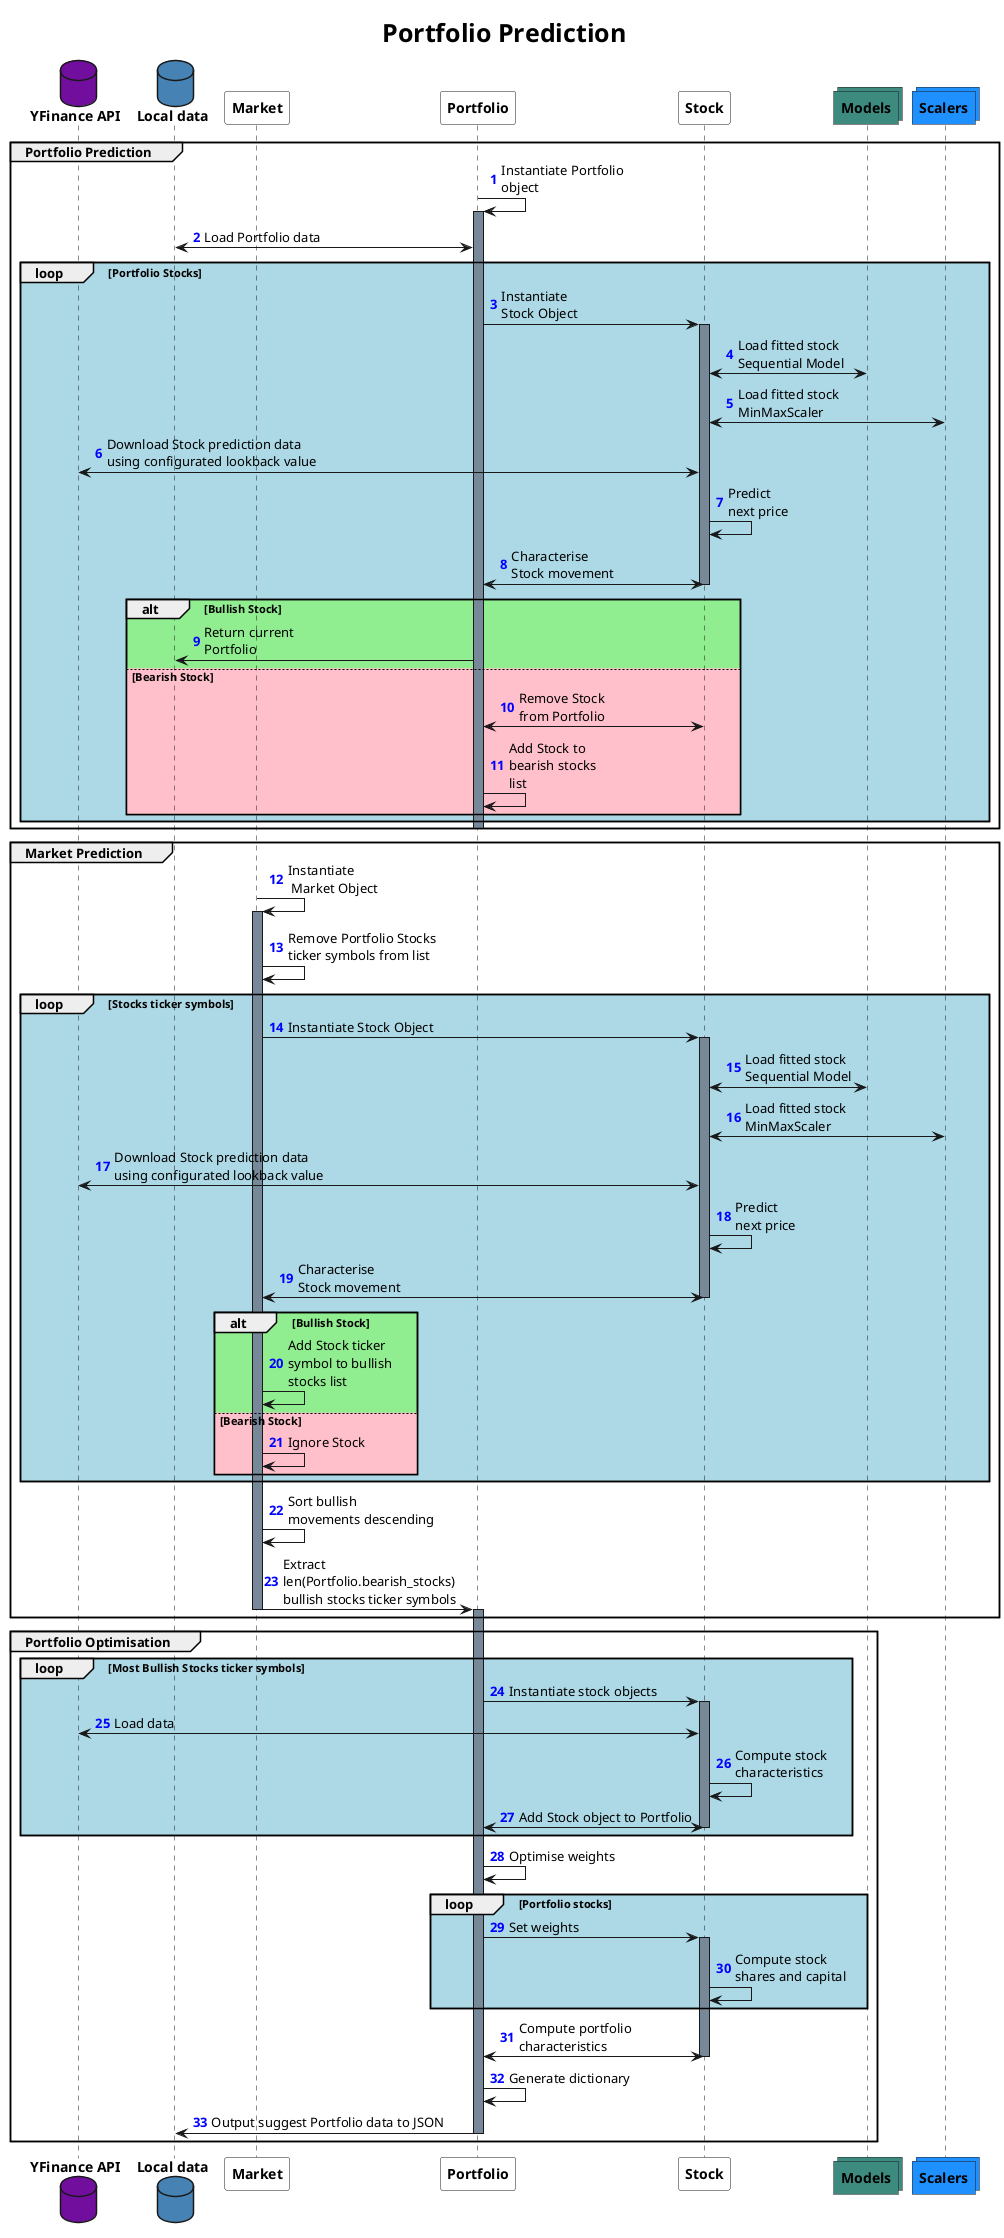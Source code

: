 @startuml

skinparam ParticipantFontStyle bold
skinparam DatabaseFontStyle bold
skinparam CollectionsFontStyle bold
skinparam BackgroundColor White
skinparam TitleFontSize 25
skinparam TitleFontStyle bold
autonumber "<font color=blue><b>"


title Portfolio Prediction


database "YFinance API" #720E9E
database "Local data" #SteelBlue
participant Market #White
participant Portfolio #White
participant Stock #White
collections Models #3D8B7F
collections Scalers #DodgerBlue


group Portfolio Prediction
Portfolio -> Portfolio: Instantiate Portfolio \nobject
activate Portfolio #LightSlateGrey
Portfolio <-> "Local data": Load Portfolio data

loop #LightBlue Portfolio Stocks
Portfolio -> Stock: Instantiate \nStock Object
activate Stock #LightSlateGrey
Stock <-> Models: Load fitted stock \nSequential Model
Stock <-> Scalers: Load fitted stock \nMinMaxScaler
Stock <-> "YFinance API": Download Stock prediction data \nusing configurated lookback value
Stock -> Stock: Predict \nnext price
Portfolio <-> Stock: Characterise \nStock movement
deactivate Stock
alt #LightGreen Bullish Stock
Portfolio -> "Local data": Return current \nPortfolio
else #Pink Bearish Stock
Portfolio <-> Stock: Remove Stock \nfrom Portfolio
Portfolio -> Portfolio: Add Stock to \nbearish stocks \nlist

end

end
deactivate Portfolio
end



group Market Prediction
Market -> Market: Instantiate \n Market Object
activate Market #LightSlateGrey
Market -> Market: Remove Portfolio Stocks \nticker symbols from list
loop #LightBlue Stocks ticker symbols
Market -> Stock: Instantiate Stock Object
activate Stock #LightSlateGrey
Stock <-> Models: Load fitted stock \nSequential Model
Stock <-> Scalers: Load fitted stock \nMinMaxScaler
Stock <-> "YFinance API": Download Stock prediction data \nusing configurated lookback value
Stock -> Stock: Predict \nnext price
Market <-> Stock: Characterise \nStock movement
deactivate Stock
alt #LightGreen Bullish Stock
Market -> Market: Add Stock ticker \nsymbol to bullish \nstocks list
else #Pink Bearish Stock
Market -> Market: Ignore Stock
end

end
Market -> Market: Sort bullish \nmovements descending
Market -> Portfolio: Extract \nlen(Portfolio.bearish_stocks)\nbullish stocks ticker symbols
deactivate Market
activate Portfolio #LightSlateGrey
end

group Portfolio Optimisation
loop #LightBlue Most Bullish Stocks ticker symbols
Portfolio -> Stock: Instantiate stock objects
activate Stock #LightSlateGrey
Stock <-> "YFinance API": Load data
Stock -> Stock: Compute stock \ncharacteristics
Stock <-> Portfolio: Add Stock object to Portfolio
deactivate Stock
end

Portfolio -> Portfolio: Optimise weights
loop #LightBlue Portfolio stocks
Portfolio -> Stock: Set weights
activate Stock #LightSlateGrey
Stock -> Stock: Compute stock \nshares and capital
end
Stock <-> Portfolio: Compute portfolio \ncharacteristics
deactivate Stock
Portfolio -> Portfolio: Generate dictionary
Portfolio -> "Local data": Output suggest Portfolio data to JSON
deactivate Portfolio
end

@enduml
